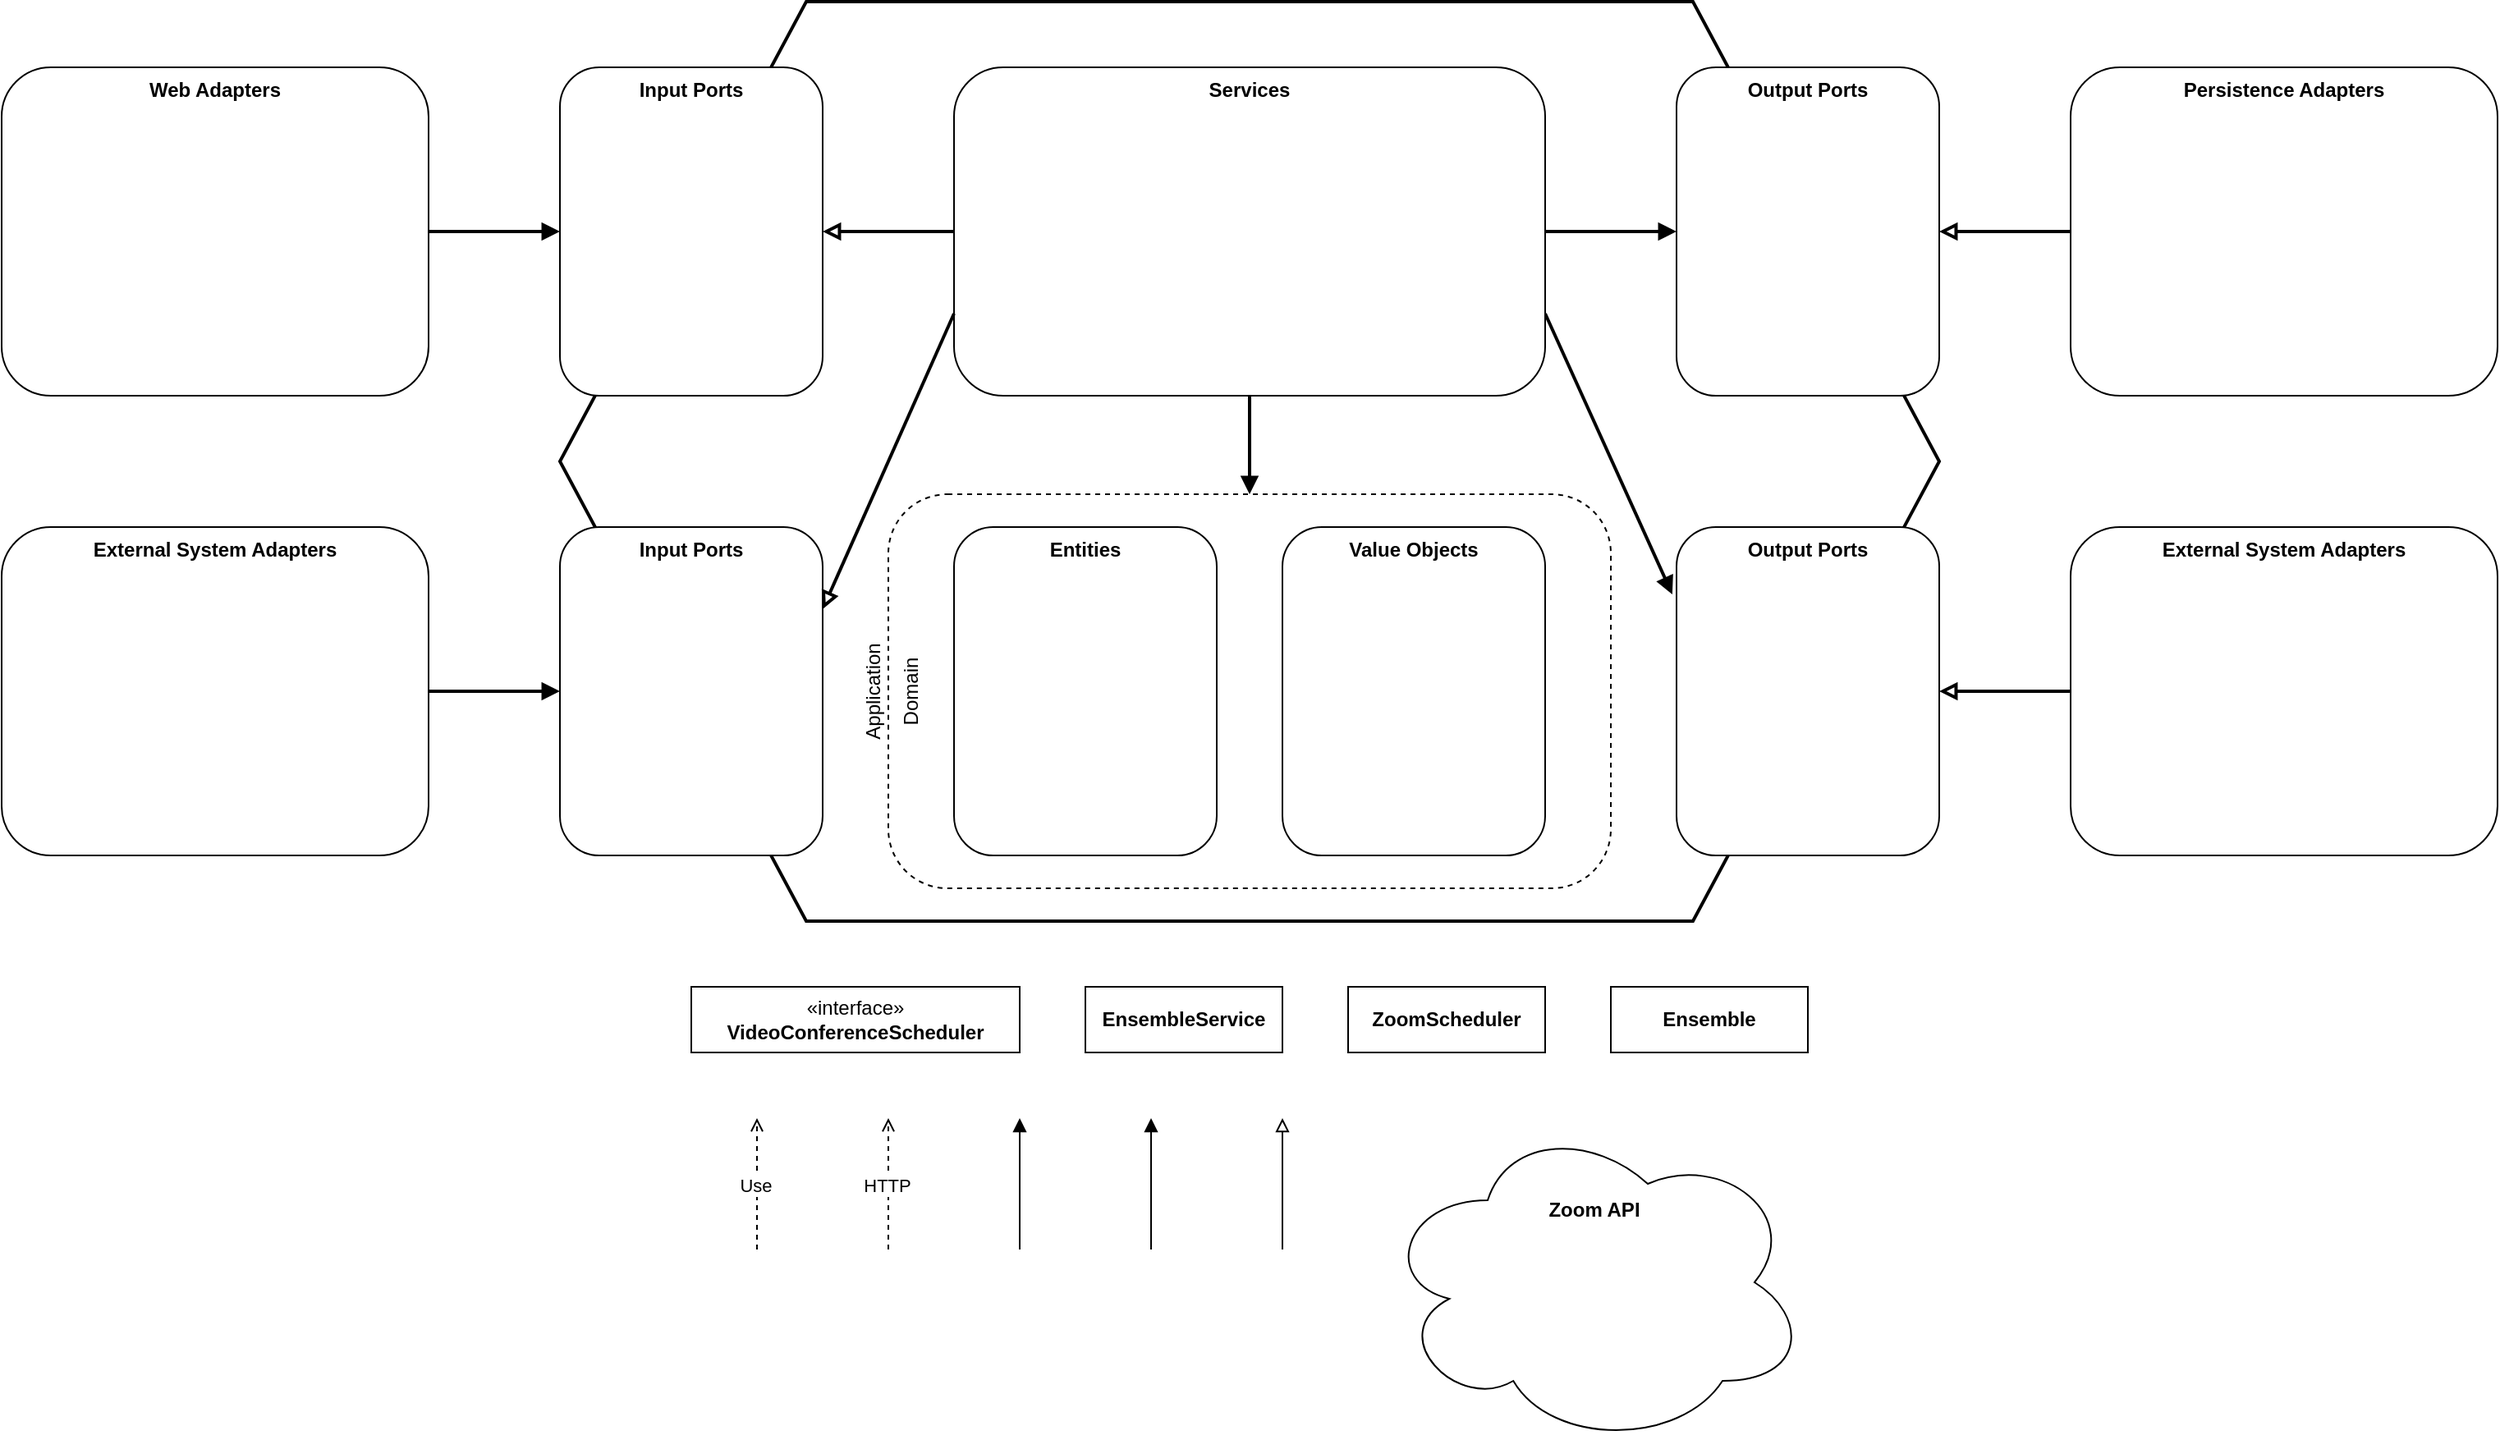 <mxfile version="24.7.17">
  <diagram name="Page-1" id="-hfQYTGBIGC2IBwUTKeI">
    <mxGraphModel dx="2975" dy="1288" grid="1" gridSize="10" guides="0" tooltips="1" connect="1" arrows="0" fold="1" page="0" pageScale="1" pageWidth="827" pageHeight="1169" math="0" shadow="0">
      <root>
        <mxCell id="0" />
        <mxCell id="1" value="Hexagon" style="locked=1;" parent="0" />
        <mxCell id="qZ0eZMEyJfM4uQIMgLbZ-5" value="" style="group;movable=1;resizable=1;rotatable=1;deletable=1;editable=1;locked=0;connectable=1;cloneable=0;" parent="1" vertex="1" connectable="0">
          <mxGeometry x="-140" y="240" width="1520" height="560" as="geometry" />
        </mxCell>
        <mxCell id="qZ0eZMEyJfM4uQIMgLbZ-3" value="" style="endArrow=block;html=1;rounded=0;strokeWidth=2;endFill=1;entryX=0;entryY=0.5;entryDx=0;entryDy=0;movable=1;cloneable=0;deletable=1;editable=1;resizable=1;rotatable=1;locked=0;connectable=1;exitX=1;exitY=0.5;exitDx=0;exitDy=0;" parent="qZ0eZMEyJfM4uQIMgLbZ-5" source="qZ0eZMEyJfM4uQIMgLbZ-2" target="qZ0eZMEyJfM4uQIMgLbZ-1" edge="1">
          <mxGeometry width="50" height="50" relative="1" as="geometry">
            <mxPoint x="250" y="270" as="sourcePoint" />
            <mxPoint x="330" y="270" as="targetPoint" />
          </mxGeometry>
        </mxCell>
        <mxCell id="WYxq5w56mi98Xdl97QRf-30" value="&lt;b&gt;External System Adapters&lt;/b&gt;" style="html=1;whiteSpace=wrap;rounded=1;horizontal=1;verticalAlign=top;movable=1;cloneable=0;deletable=1;connectable=1;allowArrows=0;resizable=1;rotatable=1;recursiveResize=0;expand=0;container=1;collapsible=0;dropTarget=1;editable=1;locked=0;" parent="qZ0eZMEyJfM4uQIMgLbZ-5" vertex="1">
          <mxGeometry x="1260" y="320" width="260" height="200" as="geometry" />
        </mxCell>
        <mxCell id="WYxq5w56mi98Xdl97QRf-29" value="&lt;b&gt;Persistence Adapters&lt;/b&gt;" style="html=1;whiteSpace=wrap;rounded=1;horizontal=1;verticalAlign=top;movable=1;cloneable=0;deletable=1;connectable=1;allowArrows=0;resizable=1;rotatable=1;recursiveResize=0;expand=0;container=1;collapsible=0;dropTarget=1;editable=1;locked=0;" parent="qZ0eZMEyJfM4uQIMgLbZ-5" vertex="1">
          <mxGeometry x="1260" y="40" width="260" height="200" as="geometry" />
        </mxCell>
        <mxCell id="WYxq5w56mi98Xdl97QRf-25" value="&lt;b&gt;Web Adapters&lt;/b&gt;" style="html=1;whiteSpace=wrap;rounded=1;horizontal=1;verticalAlign=top;movable=1;cloneable=0;deletable=1;connectable=1;allowArrows=0;resizable=1;rotatable=1;container=1;collapsible=0;recursiveResize=0;expand=0;dropTarget=1;editable=1;locked=0;" parent="qZ0eZMEyJfM4uQIMgLbZ-5" vertex="1">
          <mxGeometry y="40" width="260" height="200" as="geometry" />
        </mxCell>
        <mxCell id="jC72QDiSUMgHh-S-kuxz-1" value="" style="shape=hexagon;perimeter=hexagonPerimeter2;whiteSpace=wrap;html=1;fixedSize=1;size=150;strokeWidth=2;fillColor=none;recursiveResize=0;connectable=1;editable=1;movable=1;resizable=1;rotatable=1;deletable=1;locked=0;allowArrows=0;cloneable=0;pointerEvents=0;expand=0;" parent="qZ0eZMEyJfM4uQIMgLbZ-5" vertex="1">
          <mxGeometry x="340" width="840" height="560" as="geometry" />
        </mxCell>
        <mxCell id="WYxq5w56mi98Xdl97QRf-21" value="" style="group;movable=1;cloneable=0;deletable=1;editable=1;resizable=1;rotatable=1;locked=0;connectable=1;" parent="qZ0eZMEyJfM4uQIMgLbZ-5" vertex="1" connectable="0">
          <mxGeometry x="500" y="380" width="80" height="80" as="geometry" />
        </mxCell>
        <mxCell id="WYxq5w56mi98Xdl97QRf-18" value="Application" style="text;html=1;align=center;verticalAlign=bottom;whiteSpace=wrap;rounded=0;horizontal=0;movable=1;cloneable=0;deletable=1;editable=1;resizable=1;rotatable=1;locked=0;connectable=1;" parent="WYxq5w56mi98Xdl97QRf-21" vertex="1">
          <mxGeometry width="40" height="80" as="geometry" />
        </mxCell>
        <mxCell id="WYxq5w56mi98Xdl97QRf-19" value="Domain" style="text;html=1;align=center;verticalAlign=top;whiteSpace=wrap;rounded=0;horizontal=0;movable=1;cloneable=0;deletable=1;editable=1;resizable=1;rotatable=1;locked=0;connectable=1;" parent="WYxq5w56mi98Xdl97QRf-21" vertex="1">
          <mxGeometry x="40" width="40" height="80" as="geometry" />
        </mxCell>
        <mxCell id="WYxq5w56mi98Xdl97QRf-17" value="" style="rounded=1;whiteSpace=wrap;html=1;fillColor=none;dashed=1;container=1;collapsible=0;recursiveResize=0;movable=1;cloneable=0;deletable=1;connectable=1;allowArrows=0;dropTarget=0;resizable=1;rotatable=1;pointerEvents=0;expand=0;editable=1;locked=0;" parent="qZ0eZMEyJfM4uQIMgLbZ-5" vertex="1">
          <mxGeometry x="540" y="300" width="440" height="240" as="geometry" />
        </mxCell>
        <mxCell id="WYxq5w56mi98Xdl97QRf-14" value="&lt;b&gt;Entities&lt;/b&gt;" style="rounded=1;whiteSpace=wrap;html=1;verticalAlign=top;container=1;recursiveResize=0;autosize=0;rotatable=1;deletable=1;collapsible=0;movable=1;cloneable=0;connectable=1;allowArrows=0;resizable=1;dropTarget=1;editable=1;locked=0;" parent="WYxq5w56mi98Xdl97QRf-17" vertex="1">
          <mxGeometry x="40" y="20" width="160" height="200" as="geometry">
            <mxRectangle x="400" y="220" width="80" height="30" as="alternateBounds" />
          </mxGeometry>
        </mxCell>
        <mxCell id="WYxq5w56mi98Xdl97QRf-15" value="&lt;b&gt;Value Objects&lt;/b&gt;" style="rounded=1;whiteSpace=wrap;html=1;verticalAlign=top;container=1;recursiveResize=0;autosize=0;rotatable=1;deletable=1;collapsible=0;movable=1;cloneable=0;connectable=1;allowArrows=0;resizable=1;expand=0;dropTarget=1;editable=1;locked=0;" parent="WYxq5w56mi98Xdl97QRf-17" vertex="1">
          <mxGeometry x="240" y="20" width="160" height="200" as="geometry">
            <mxRectangle x="400" y="220" width="80" height="30" as="alternateBounds" />
          </mxGeometry>
        </mxCell>
        <mxCell id="WYxq5w56mi98Xdl97QRf-28" value="&lt;b&gt;Output Ports&lt;/b&gt;" style="html=1;whiteSpace=wrap;rounded=1;horizontal=1;verticalAlign=top;movable=1;cloneable=0;deletable=1;connectable=1;allowArrows=0;resizable=1;rotatable=1;recursiveResize=0;expand=0;container=1;dropTarget=1;collapsible=0;editable=1;locked=0;" parent="qZ0eZMEyJfM4uQIMgLbZ-5" vertex="1">
          <mxGeometry x="1020" y="320" width="160" height="200" as="geometry" />
        </mxCell>
        <mxCell id="WYxq5w56mi98Xdl97QRf-27" value="&lt;b&gt;Output Ports&lt;/b&gt;" style="html=1;whiteSpace=wrap;rounded=1;horizontal=1;verticalAlign=top;movable=1;cloneable=0;deletable=1;connectable=1;allowArrows=0;resizable=1;rotatable=1;dropTarget=1;expand=0;recursiveResize=0;container=1;collapsible=0;editable=1;locked=0;" parent="qZ0eZMEyJfM4uQIMgLbZ-5" vertex="1">
          <mxGeometry x="1020" y="40" width="160" height="200" as="geometry" />
        </mxCell>
        <mxCell id="WYxq5w56mi98Xdl97QRf-26" value="&lt;b&gt;Input Ports&lt;/b&gt;" style="html=1;whiteSpace=wrap;rounded=1;horizontal=1;verticalAlign=top;movable=1;cloneable=0;deletable=1;connectable=1;allowArrows=0;resizable=1;rotatable=1;container=1;collapsible=0;recursiveResize=0;expand=0;dropTarget=1;editable=1;locked=0;" parent="qZ0eZMEyJfM4uQIMgLbZ-5" vertex="1">
          <mxGeometry x="340" y="40" width="160" height="200" as="geometry" />
        </mxCell>
        <mxCell id="WYxq5w56mi98Xdl97QRf-33" value="" style="endArrow=block;html=1;rounded=0;strokeWidth=2;endFill=1;exitX=1;exitY=0.5;exitDx=0;exitDy=0;entryX=0;entryY=0.5;entryDx=0;entryDy=0;movable=1;cloneable=0;deletable=1;editable=1;resizable=1;rotatable=1;locked=0;connectable=1;" parent="qZ0eZMEyJfM4uQIMgLbZ-5" source="WYxq5w56mi98Xdl97QRf-25" target="WYxq5w56mi98Xdl97QRf-26" edge="1">
          <mxGeometry width="50" height="50" relative="1" as="geometry">
            <mxPoint x="200" y="420" as="sourcePoint" />
            <mxPoint x="230" y="360" as="targetPoint" />
          </mxGeometry>
        </mxCell>
        <mxCell id="WYxq5w56mi98Xdl97QRf-34" value="" style="endArrow=block;html=1;rounded=0;strokeWidth=2;endFill=1;entryX=0;entryY=0.5;entryDx=0;entryDy=0;exitX=1;exitY=0.5;exitDx=0;exitDy=0;movable=1;cloneable=0;deletable=1;editable=1;resizable=1;rotatable=1;locked=0;connectable=1;" parent="qZ0eZMEyJfM4uQIMgLbZ-5" source="jC72QDiSUMgHh-S-kuxz-7" target="WYxq5w56mi98Xdl97QRf-27" edge="1">
          <mxGeometry width="50" height="50" relative="1" as="geometry">
            <mxPoint x="1090" y="-50" as="sourcePoint" />
            <mxPoint x="1170" y="-50" as="targetPoint" />
          </mxGeometry>
        </mxCell>
        <mxCell id="WYxq5w56mi98Xdl97QRf-35" value="" style="endArrow=block;html=1;rounded=0;strokeWidth=2;endFill=1;entryX=-0.016;entryY=0.205;entryDx=0;entryDy=0;exitX=1;exitY=0.75;exitDx=0;exitDy=0;entryPerimeter=0;movable=1;cloneable=0;deletable=1;editable=1;resizable=1;rotatable=1;locked=0;connectable=1;" parent="qZ0eZMEyJfM4uQIMgLbZ-5" source="jC72QDiSUMgHh-S-kuxz-7" target="WYxq5w56mi98Xdl97QRf-28" edge="1">
          <mxGeometry width="50" height="50" relative="1" as="geometry">
            <mxPoint x="1140" y="-10" as="sourcePoint" />
            <mxPoint x="1030" y="150" as="targetPoint" />
          </mxGeometry>
        </mxCell>
        <mxCell id="jC72QDiSUMgHh-S-kuxz-7" value="&lt;b&gt;Services&lt;/b&gt;" style="rounded=1;whiteSpace=wrap;html=1;verticalAlign=top;container=1;recursiveResize=0;autosize=0;rotatable=1;deletable=1;collapsible=0;dropTarget=1;movable=1;cloneable=0;connectable=1;allowArrows=0;resizable=1;editable=1;locked=0;expand=0;" parent="qZ0eZMEyJfM4uQIMgLbZ-5" vertex="1">
          <mxGeometry x="580" y="40" width="360" height="200" as="geometry">
            <mxRectangle x="400" y="220" width="80" height="30" as="alternateBounds" />
          </mxGeometry>
        </mxCell>
        <mxCell id="WYxq5w56mi98Xdl97QRf-37" value="" style="endArrow=block;html=1;rounded=0;strokeWidth=2;endFill=1;movable=1;cloneable=0;deletable=1;editable=1;resizable=1;rotatable=1;locked=0;connectable=1;exitX=0.5;exitY=1;exitDx=0;exitDy=0;entryX=0.5;entryY=0;entryDx=0;entryDy=0;" parent="qZ0eZMEyJfM4uQIMgLbZ-5" source="jC72QDiSUMgHh-S-kuxz-7" target="WYxq5w56mi98Xdl97QRf-17" edge="1">
          <mxGeometry width="50" height="50" relative="1" as="geometry">
            <mxPoint x="660" y="640" as="sourcePoint" />
            <mxPoint x="690" y="630" as="targetPoint" />
          </mxGeometry>
        </mxCell>
        <mxCell id="WYxq5w56mi98Xdl97QRf-39" value="" style="endArrow=block;html=1;rounded=0;strokeWidth=2;endFill=0;exitX=0;exitY=0.5;exitDx=0;exitDy=0;entryX=1;entryY=0.5;entryDx=0;entryDy=0;movable=1;cloneable=0;deletable=1;editable=1;resizable=1;rotatable=1;locked=0;connectable=1;" parent="qZ0eZMEyJfM4uQIMgLbZ-5" source="WYxq5w56mi98Xdl97QRf-29" target="WYxq5w56mi98Xdl97QRf-27" edge="1">
          <mxGeometry width="50" height="50" relative="1" as="geometry">
            <mxPoint x="1100" y="-80" as="sourcePoint" />
            <mxPoint x="1180" y="-80" as="targetPoint" />
          </mxGeometry>
        </mxCell>
        <mxCell id="WYxq5w56mi98Xdl97QRf-40" value="" style="endArrow=block;html=1;rounded=0;strokeWidth=2;endFill=0;exitX=0;exitY=0.5;exitDx=0;exitDy=0;entryX=1;entryY=0.5;entryDx=0;entryDy=0;movable=1;cloneable=0;deletable=1;editable=1;resizable=1;rotatable=1;locked=0;connectable=1;" parent="qZ0eZMEyJfM4uQIMgLbZ-5" source="WYxq5w56mi98Xdl97QRf-30" target="WYxq5w56mi98Xdl97QRf-28" edge="1">
          <mxGeometry width="50" height="50" relative="1" as="geometry">
            <mxPoint x="1250" y="440" as="sourcePoint" />
            <mxPoint x="1170" y="440" as="targetPoint" />
          </mxGeometry>
        </mxCell>
        <mxCell id="WYxq5w56mi98Xdl97QRf-41" value="" style="endArrow=block;html=1;rounded=0;strokeWidth=2;endFill=0;exitX=0;exitY=0.5;exitDx=0;exitDy=0;entryX=1;entryY=0.5;entryDx=0;entryDy=0;movable=1;cloneable=0;deletable=1;editable=1;resizable=1;rotatable=1;locked=0;connectable=1;" parent="qZ0eZMEyJfM4uQIMgLbZ-5" source="jC72QDiSUMgHh-S-kuxz-7" target="WYxq5w56mi98Xdl97QRf-26" edge="1">
          <mxGeometry width="50" height="50" relative="1" as="geometry">
            <mxPoint x="570" y="130" as="sourcePoint" />
            <mxPoint x="490" y="130" as="targetPoint" />
          </mxGeometry>
        </mxCell>
        <mxCell id="qZ0eZMEyJfM4uQIMgLbZ-1" value="&lt;b&gt;Input Ports&lt;/b&gt;" style="html=1;whiteSpace=wrap;rounded=1;horizontal=1;verticalAlign=top;movable=1;cloneable=0;deletable=1;connectable=1;allowArrows=0;resizable=1;rotatable=1;container=1;collapsible=0;recursiveResize=0;expand=0;dropTarget=1;editable=1;locked=0;" parent="qZ0eZMEyJfM4uQIMgLbZ-5" vertex="1">
          <mxGeometry x="340" y="320" width="160" height="200" as="geometry" />
        </mxCell>
        <mxCell id="qZ0eZMEyJfM4uQIMgLbZ-2" value="&lt;b&gt;External System Adapters&lt;/b&gt;" style="html=1;whiteSpace=wrap;rounded=1;horizontal=1;verticalAlign=top;movable=1;cloneable=0;deletable=1;connectable=1;allowArrows=0;resizable=1;rotatable=1;container=1;collapsible=0;recursiveResize=0;expand=0;dropTarget=1;editable=1;locked=0;" parent="qZ0eZMEyJfM4uQIMgLbZ-5" vertex="1">
          <mxGeometry y="320" width="260" height="200" as="geometry" />
        </mxCell>
        <mxCell id="qZ0eZMEyJfM4uQIMgLbZ-4" value="" style="endArrow=block;html=1;rounded=0;strokeWidth=2;endFill=0;exitX=0;exitY=0.75;exitDx=0;exitDy=0;movable=1;cloneable=0;deletable=1;editable=1;resizable=1;rotatable=1;locked=0;connectable=1;entryX=1;entryY=0.25;entryDx=0;entryDy=0;" parent="qZ0eZMEyJfM4uQIMgLbZ-5" source="jC72QDiSUMgHh-S-kuxz-7" target="qZ0eZMEyJfM4uQIMgLbZ-1" edge="1">
          <mxGeometry width="50" height="50" relative="1" as="geometry">
            <mxPoint x="590" y="150" as="sourcePoint" />
            <mxPoint x="510" y="150" as="targetPoint" />
          </mxGeometry>
        </mxCell>
        <mxCell id="qZ0eZMEyJfM4uQIMgLbZ-8" value="Classes" style="" parent="0" />
        <mxCell id="jT7z8qOBedk_gwqTqXHK-2" value="«interface»&lt;br&gt;&lt;b&gt;VideoConferenceScheduler&lt;/b&gt;" style="html=1;whiteSpace=wrap;resizable=0;deletable=0;rotatable=0;" parent="qZ0eZMEyJfM4uQIMgLbZ-8" vertex="1">
          <mxGeometry x="280" y="840" width="200" height="40" as="geometry" />
        </mxCell>
        <mxCell id="jT7z8qOBedk_gwqTqXHK-6" value="&lt;b&gt;ZoomScheduler&lt;/b&gt;" style="html=1;whiteSpace=wrap;resizable=0;deletable=0;rotatable=0;" parent="qZ0eZMEyJfM4uQIMgLbZ-8" vertex="1">
          <mxGeometry x="680" y="840" width="120" height="40" as="geometry" />
        </mxCell>
        <mxCell id="jT7z8qOBedk_gwqTqXHK-8" value="&lt;b&gt;EnsembleService&lt;/b&gt;" style="html=1;whiteSpace=wrap;resizable=0;deletable=0;rotatable=0;" parent="qZ0eZMEyJfM4uQIMgLbZ-8" vertex="1">
          <mxGeometry x="520" y="840" width="120" height="40" as="geometry" />
        </mxCell>
        <mxCell id="jT7z8qOBedk_gwqTqXHK-9" value="&lt;b&gt;&lt;span style=&quot;font-style: normal;&quot;&gt;Zoom API&lt;/span&gt;&lt;/b&gt;" style="ellipse;shape=cloud;whiteSpace=wrap;html=1;horizontal=1;verticalAlign=top;fontStyle=2;spacingTop=42;resizable=0;deletable=0;rotatable=0;" parent="qZ0eZMEyJfM4uQIMgLbZ-8" vertex="1">
          <mxGeometry x="700" y="920" width="260" height="200" as="geometry" />
        </mxCell>
        <mxCell id="jT7z8qOBedk_gwqTqXHK-10" value="" style="endArrow=block;html=1;rounded=0;endFill=1;" parent="qZ0eZMEyJfM4uQIMgLbZ-8" edge="1">
          <mxGeometry width="50" height="50" relative="1" as="geometry">
            <mxPoint x="480" y="1000" as="sourcePoint" />
            <mxPoint x="480" y="920" as="targetPoint" />
          </mxGeometry>
        </mxCell>
        <mxCell id="jT7z8qOBedk_gwqTqXHK-11" value="" style="endArrow=block;html=1;rounded=0;endFill=0;" parent="qZ0eZMEyJfM4uQIMgLbZ-8" edge="1">
          <mxGeometry width="50" height="50" relative="1" as="geometry">
            <mxPoint x="640" y="1000" as="sourcePoint" />
            <mxPoint x="640" y="920" as="targetPoint" />
          </mxGeometry>
        </mxCell>
        <mxCell id="jT7z8qOBedk_gwqTqXHK-12" value="" style="endArrow=open;html=1;rounded=0;endFill=0;dashed=1;" parent="qZ0eZMEyJfM4uQIMgLbZ-8" edge="1">
          <mxGeometry width="50" height="50" relative="1" as="geometry">
            <mxPoint x="400" y="1000" as="sourcePoint" />
            <mxPoint x="400" y="920" as="targetPoint" />
          </mxGeometry>
        </mxCell>
        <mxCell id="jT7z8qOBedk_gwqTqXHK-13" value="HTTP" style="edgeLabel;html=1;align=center;verticalAlign=middle;resizable=0;points=[];" parent="jT7z8qOBedk_gwqTqXHK-12" vertex="1" connectable="0">
          <mxGeometry x="-0.025" y="2" relative="1" as="geometry">
            <mxPoint x="1" as="offset" />
          </mxGeometry>
        </mxCell>
        <mxCell id="afUNWZxvSuAQ3O2gbJk9-1" value="" style="endArrow=open;html=1;rounded=0;endFill=0;dashed=1;" parent="qZ0eZMEyJfM4uQIMgLbZ-8" edge="1">
          <mxGeometry width="50" height="50" relative="1" as="geometry">
            <mxPoint x="320" y="1000" as="sourcePoint" />
            <mxPoint x="320" y="920" as="targetPoint" />
          </mxGeometry>
        </mxCell>
        <mxCell id="afUNWZxvSuAQ3O2gbJk9-2" value="Use" style="edgeLabel;html=1;align=center;verticalAlign=middle;resizable=0;points=[];" parent="afUNWZxvSuAQ3O2gbJk9-1" vertex="1" connectable="0">
          <mxGeometry x="-0.025" y="2" relative="1" as="geometry">
            <mxPoint x="1" as="offset" />
          </mxGeometry>
        </mxCell>
        <mxCell id="afUNWZxvSuAQ3O2gbJk9-3" value="&lt;b&gt;Ensemble&lt;/b&gt;" style="html=1;whiteSpace=wrap;resizable=0;deletable=0;rotatable=0;" parent="qZ0eZMEyJfM4uQIMgLbZ-8" vertex="1">
          <mxGeometry x="840" y="840" width="120" height="40" as="geometry" />
        </mxCell>
        <mxCell id="afUNWZxvSuAQ3O2gbJk9-4" value="" style="endArrow=block;html=1;rounded=0;endFill=1;" parent="qZ0eZMEyJfM4uQIMgLbZ-8" edge="1">
          <mxGeometry width="50" height="50" relative="1" as="geometry">
            <mxPoint x="560" y="1000" as="sourcePoint" />
            <mxPoint x="560" y="920" as="targetPoint" />
          </mxGeometry>
        </mxCell>
      </root>
    </mxGraphModel>
  </diagram>
</mxfile>

